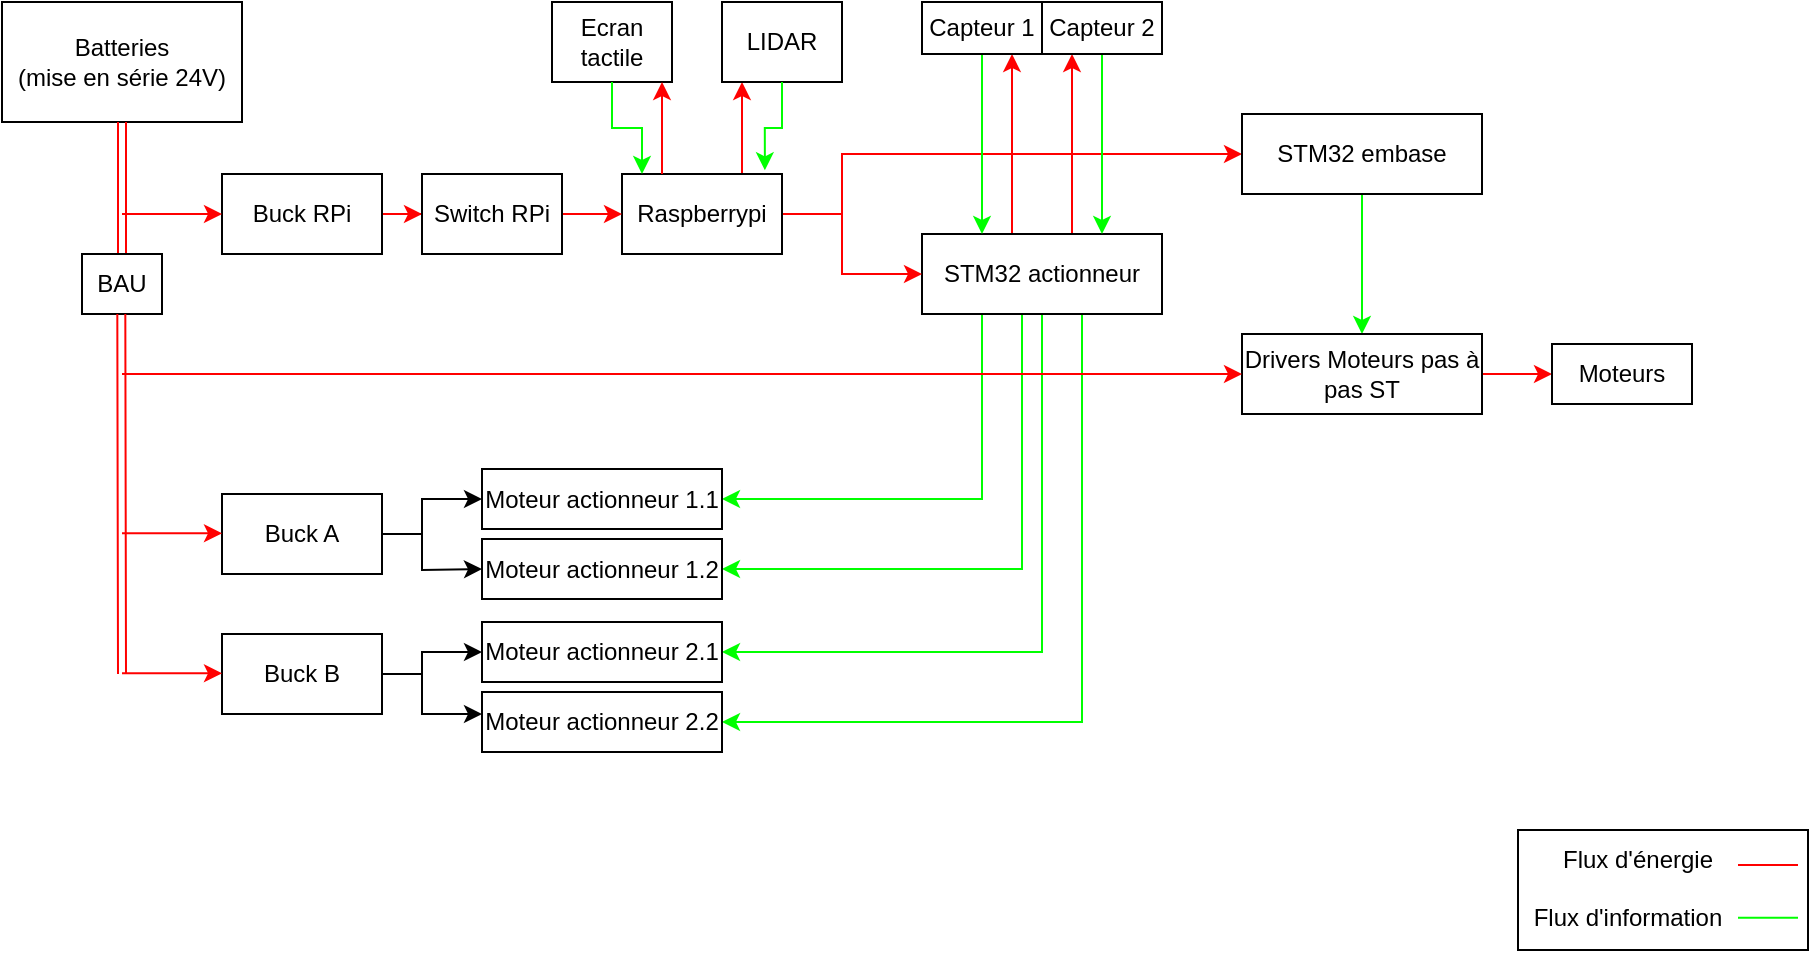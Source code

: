 <mxfile version="24.7.8">
  <diagram name="Page-1" id="hu3zxFh4W1NHt3CpsdvC">
    <mxGraphModel dx="2302" dy="1347" grid="1" gridSize="10" guides="1" tooltips="1" connect="1" arrows="1" fold="1" page="1" pageScale="1" pageWidth="1169" pageHeight="827" math="0" shadow="0">
      <root>
        <mxCell id="0" />
        <mxCell id="1" parent="0" />
        <mxCell id="WoMaA5T-QToIn6mIG-1T-1" value="Batteries&lt;div&gt;(mise en série 24V)&lt;/div&gt;" style="rounded=0;whiteSpace=wrap;html=1;" vertex="1" parent="1">
          <mxGeometry x="152" y="226" width="120" height="60" as="geometry" />
        </mxCell>
        <mxCell id="WoMaA5T-QToIn6mIG-1T-2" value="" style="shape=link;html=1;rounded=0;exitX=0.5;exitY=1;exitDx=0;exitDy=0;strokeColor=#ff0000;" edge="1" parent="1" source="WoMaA5T-QToIn6mIG-1T-1">
          <mxGeometry width="100" relative="1" as="geometry">
            <mxPoint x="167" y="456" as="sourcePoint" />
            <mxPoint x="212" y="352" as="targetPoint" />
          </mxGeometry>
        </mxCell>
        <mxCell id="WoMaA5T-QToIn6mIG-1T-6" style="edgeStyle=orthogonalEdgeStyle;rounded=0;orthogonalLoop=1;jettySize=auto;html=1;entryX=0;entryY=0.5;entryDx=0;entryDy=0;strokeColor=#FF0000;" edge="1" parent="1" source="WoMaA5T-QToIn6mIG-1T-3" target="WoMaA5T-QToIn6mIG-1T-4">
          <mxGeometry relative="1" as="geometry">
            <Array as="points">
              <mxPoint x="572" y="332" />
              <mxPoint x="572" y="302" />
            </Array>
          </mxGeometry>
        </mxCell>
        <mxCell id="WoMaA5T-QToIn6mIG-1T-43" style="edgeStyle=orthogonalEdgeStyle;rounded=0;orthogonalLoop=1;jettySize=auto;html=1;entryX=0.5;entryY=1;entryDx=0;entryDy=0;strokeColor=#FF0000;" edge="1" parent="1">
          <mxGeometry relative="1" as="geometry">
            <mxPoint x="522.0" y="312" as="sourcePoint" />
            <mxPoint x="522.0" y="266" as="targetPoint" />
          </mxGeometry>
        </mxCell>
        <mxCell id="WoMaA5T-QToIn6mIG-1T-3" value="Raspberrypi" style="rounded=0;whiteSpace=wrap;html=1;" vertex="1" parent="1">
          <mxGeometry x="462" y="312" width="80" height="40" as="geometry" />
        </mxCell>
        <mxCell id="WoMaA5T-QToIn6mIG-1T-28" style="edgeStyle=orthogonalEdgeStyle;rounded=0;orthogonalLoop=1;jettySize=auto;html=1;entryX=0.5;entryY=0;entryDx=0;entryDy=0;strokeColor=#00FF00;" edge="1" parent="1" source="WoMaA5T-QToIn6mIG-1T-4" target="WoMaA5T-QToIn6mIG-1T-13">
          <mxGeometry relative="1" as="geometry" />
        </mxCell>
        <mxCell id="WoMaA5T-QToIn6mIG-1T-4" value="STM32 embase" style="rounded=0;whiteSpace=wrap;html=1;" vertex="1" parent="1">
          <mxGeometry x="772" y="282" width="120" height="40" as="geometry" />
        </mxCell>
        <mxCell id="WoMaA5T-QToIn6mIG-1T-37" style="edgeStyle=orthogonalEdgeStyle;rounded=0;orthogonalLoop=1;jettySize=auto;html=1;entryX=1;entryY=0.5;entryDx=0;entryDy=0;strokeColor=#00FF00;" edge="1" parent="1" source="WoMaA5T-QToIn6mIG-1T-5" target="WoMaA5T-QToIn6mIG-1T-29">
          <mxGeometry relative="1" as="geometry">
            <Array as="points">
              <mxPoint x="642" y="474" />
            </Array>
          </mxGeometry>
        </mxCell>
        <mxCell id="WoMaA5T-QToIn6mIG-1T-38" style="edgeStyle=orthogonalEdgeStyle;rounded=0;orthogonalLoop=1;jettySize=auto;html=1;entryX=1;entryY=0.5;entryDx=0;entryDy=0;strokeColor=#00FF00;" edge="1" parent="1" source="WoMaA5T-QToIn6mIG-1T-5" target="WoMaA5T-QToIn6mIG-1T-30">
          <mxGeometry relative="1" as="geometry">
            <Array as="points">
              <mxPoint x="662" y="510" />
            </Array>
          </mxGeometry>
        </mxCell>
        <mxCell id="WoMaA5T-QToIn6mIG-1T-39" style="edgeStyle=orthogonalEdgeStyle;rounded=0;orthogonalLoop=1;jettySize=auto;html=1;entryX=1;entryY=0.5;entryDx=0;entryDy=0;strokeColor=#00FF00;" edge="1" parent="1" source="WoMaA5T-QToIn6mIG-1T-5" target="WoMaA5T-QToIn6mIG-1T-31">
          <mxGeometry relative="1" as="geometry">
            <Array as="points">
              <mxPoint x="672" y="551" />
            </Array>
          </mxGeometry>
        </mxCell>
        <mxCell id="WoMaA5T-QToIn6mIG-1T-40" style="edgeStyle=orthogonalEdgeStyle;rounded=0;orthogonalLoop=1;jettySize=auto;html=1;entryX=1;entryY=0.5;entryDx=0;entryDy=0;strokeColor=#00FF00;" edge="1" parent="1" source="WoMaA5T-QToIn6mIG-1T-5" target="WoMaA5T-QToIn6mIG-1T-32">
          <mxGeometry relative="1" as="geometry">
            <Array as="points">
              <mxPoint x="692" y="586" />
            </Array>
          </mxGeometry>
        </mxCell>
        <mxCell id="WoMaA5T-QToIn6mIG-1T-49" style="edgeStyle=orthogonalEdgeStyle;rounded=0;orthogonalLoop=1;jettySize=auto;html=1;entryX=0.75;entryY=1;entryDx=0;entryDy=0;strokeColor=#FF0000;" edge="1" parent="1" source="WoMaA5T-QToIn6mIG-1T-5" target="WoMaA5T-QToIn6mIG-1T-45">
          <mxGeometry relative="1" as="geometry">
            <Array as="points">
              <mxPoint x="657" y="322" />
              <mxPoint x="657" y="322" />
            </Array>
          </mxGeometry>
        </mxCell>
        <mxCell id="WoMaA5T-QToIn6mIG-1T-50" style="edgeStyle=orthogonalEdgeStyle;rounded=0;orthogonalLoop=1;jettySize=auto;html=1;entryX=0.25;entryY=1;entryDx=0;entryDy=0;strokeColor=#FF0000;" edge="1" parent="1" source="WoMaA5T-QToIn6mIG-1T-5" target="WoMaA5T-QToIn6mIG-1T-46">
          <mxGeometry relative="1" as="geometry">
            <Array as="points">
              <mxPoint x="687" y="312" />
              <mxPoint x="687" y="312" />
            </Array>
          </mxGeometry>
        </mxCell>
        <mxCell id="WoMaA5T-QToIn6mIG-1T-5" value="STM32 actionneur" style="rounded=0;whiteSpace=wrap;html=1;" vertex="1" parent="1">
          <mxGeometry x="612" y="342" width="120" height="40" as="geometry" />
        </mxCell>
        <mxCell id="WoMaA5T-QToIn6mIG-1T-7" value="" style="endArrow=classic;html=1;rounded=0;entryX=0;entryY=0.5;entryDx=0;entryDy=0;strokeColor=#FF0000;" edge="1" parent="1" target="WoMaA5T-QToIn6mIG-1T-5">
          <mxGeometry width="50" height="50" relative="1" as="geometry">
            <mxPoint x="572" y="332" as="sourcePoint" />
            <mxPoint x="512" y="452" as="targetPoint" />
            <Array as="points">
              <mxPoint x="572" y="352" />
              <mxPoint x="572" y="362" />
            </Array>
          </mxGeometry>
        </mxCell>
        <mxCell id="WoMaA5T-QToIn6mIG-1T-24" style="edgeStyle=orthogonalEdgeStyle;rounded=0;orthogonalLoop=1;jettySize=auto;html=1;entryX=0;entryY=0.5;entryDx=0;entryDy=0;strokeColor=#FF0000;" edge="1" parent="1" source="WoMaA5T-QToIn6mIG-1T-10" target="WoMaA5T-QToIn6mIG-1T-23">
          <mxGeometry relative="1" as="geometry" />
        </mxCell>
        <mxCell id="WoMaA5T-QToIn6mIG-1T-10" value="Buck RPi" style="rounded=0;whiteSpace=wrap;html=1;" vertex="1" parent="1">
          <mxGeometry x="262" y="312" width="80" height="40" as="geometry" />
        </mxCell>
        <mxCell id="WoMaA5T-QToIn6mIG-1T-12" value="" style="endArrow=classic;html=1;rounded=0;entryX=0;entryY=0.5;entryDx=0;entryDy=0;strokeColor=#FF0000;" edge="1" parent="1" target="WoMaA5T-QToIn6mIG-1T-10">
          <mxGeometry width="50" height="50" relative="1" as="geometry">
            <mxPoint x="212" y="332" as="sourcePoint" />
            <mxPoint x="382" y="362" as="targetPoint" />
          </mxGeometry>
        </mxCell>
        <mxCell id="WoMaA5T-QToIn6mIG-1T-16" style="edgeStyle=orthogonalEdgeStyle;rounded=0;orthogonalLoop=1;jettySize=auto;html=1;entryX=0;entryY=0.5;entryDx=0;entryDy=0;strokeColor=#FF0000;" edge="1" parent="1" source="WoMaA5T-QToIn6mIG-1T-13" target="WoMaA5T-QToIn6mIG-1T-15">
          <mxGeometry relative="1" as="geometry" />
        </mxCell>
        <mxCell id="WoMaA5T-QToIn6mIG-1T-13" value="Drivers Moteurs pas à pas ST" style="rounded=0;whiteSpace=wrap;html=1;" vertex="1" parent="1">
          <mxGeometry x="772" y="392" width="120" height="40" as="geometry" />
        </mxCell>
        <mxCell id="WoMaA5T-QToIn6mIG-1T-14" value="" style="endArrow=classic;html=1;rounded=0;entryX=0;entryY=0.5;entryDx=0;entryDy=0;strokeColor=#FF0000;" edge="1" parent="1" target="WoMaA5T-QToIn6mIG-1T-13">
          <mxGeometry width="50" height="50" relative="1" as="geometry">
            <mxPoint x="212" y="412" as="sourcePoint" />
            <mxPoint x="272" y="342" as="targetPoint" />
            <Array as="points">
              <mxPoint x="232" y="412" />
            </Array>
          </mxGeometry>
        </mxCell>
        <mxCell id="WoMaA5T-QToIn6mIG-1T-15" value="Moteurs" style="rounded=0;whiteSpace=wrap;html=1;" vertex="1" parent="1">
          <mxGeometry x="927" y="397" width="70" height="30" as="geometry" />
        </mxCell>
        <mxCell id="WoMaA5T-QToIn6mIG-1T-33" style="edgeStyle=orthogonalEdgeStyle;rounded=0;orthogonalLoop=1;jettySize=auto;html=1;entryX=0;entryY=0.5;entryDx=0;entryDy=0;" edge="1" parent="1" source="WoMaA5T-QToIn6mIG-1T-17" target="WoMaA5T-QToIn6mIG-1T-29">
          <mxGeometry relative="1" as="geometry">
            <Array as="points">
              <mxPoint x="362" y="492" />
              <mxPoint x="362" y="474" />
            </Array>
          </mxGeometry>
        </mxCell>
        <mxCell id="WoMaA5T-QToIn6mIG-1T-17" value="Buck A" style="rounded=0;whiteSpace=wrap;html=1;" vertex="1" parent="1">
          <mxGeometry x="262" y="472" width="80" height="40" as="geometry" />
        </mxCell>
        <mxCell id="WoMaA5T-QToIn6mIG-1T-34" style="edgeStyle=orthogonalEdgeStyle;rounded=0;orthogonalLoop=1;jettySize=auto;html=1;entryX=0;entryY=0.5;entryDx=0;entryDy=0;" edge="1" parent="1" source="WoMaA5T-QToIn6mIG-1T-18" target="WoMaA5T-QToIn6mIG-1T-31">
          <mxGeometry relative="1" as="geometry">
            <Array as="points">
              <mxPoint x="362" y="562" />
              <mxPoint x="362" y="551" />
            </Array>
          </mxGeometry>
        </mxCell>
        <mxCell id="WoMaA5T-QToIn6mIG-1T-18" value="Buck B" style="rounded=0;whiteSpace=wrap;html=1;" vertex="1" parent="1">
          <mxGeometry x="262" y="542" width="80" height="40" as="geometry" />
        </mxCell>
        <mxCell id="WoMaA5T-QToIn6mIG-1T-19" value="" style="endArrow=classic;html=1;rounded=0;entryX=0;entryY=0.5;entryDx=0;entryDy=0;strokeColor=#FF0000;" edge="1" parent="1">
          <mxGeometry width="50" height="50" relative="1" as="geometry">
            <mxPoint x="212" y="491.66" as="sourcePoint" />
            <mxPoint x="262" y="491.66" as="targetPoint" />
            <Array as="points">
              <mxPoint x="232" y="491.66" />
            </Array>
          </mxGeometry>
        </mxCell>
        <mxCell id="WoMaA5T-QToIn6mIG-1T-20" value="" style="endArrow=classic;html=1;rounded=0;entryX=0;entryY=0.5;entryDx=0;entryDy=0;strokeColor=#FF0000;" edge="1" parent="1">
          <mxGeometry width="50" height="50" relative="1" as="geometry">
            <mxPoint x="212" y="561.66" as="sourcePoint" />
            <mxPoint x="262" y="561.66" as="targetPoint" />
            <Array as="points">
              <mxPoint x="232" y="561.66" />
            </Array>
          </mxGeometry>
        </mxCell>
        <mxCell id="WoMaA5T-QToIn6mIG-1T-21" value="BAU" style="rounded=0;whiteSpace=wrap;html=1;" vertex="1" parent="1">
          <mxGeometry x="192" y="352" width="40" height="30" as="geometry" />
        </mxCell>
        <mxCell id="WoMaA5T-QToIn6mIG-1T-22" value="" style="shape=link;html=1;rounded=0;exitX=0.5;exitY=1;exitDx=0;exitDy=0;strokeColor=#ff0000;" edge="1" parent="1">
          <mxGeometry width="100" relative="1" as="geometry">
            <mxPoint x="211.66" y="382" as="sourcePoint" />
            <mxPoint x="212" y="562" as="targetPoint" />
          </mxGeometry>
        </mxCell>
        <mxCell id="WoMaA5T-QToIn6mIG-1T-25" style="edgeStyle=orthogonalEdgeStyle;rounded=0;orthogonalLoop=1;jettySize=auto;html=1;entryX=0;entryY=0.5;entryDx=0;entryDy=0;strokeColor=#FF0000;" edge="1" parent="1" source="WoMaA5T-QToIn6mIG-1T-23" target="WoMaA5T-QToIn6mIG-1T-3">
          <mxGeometry relative="1" as="geometry" />
        </mxCell>
        <mxCell id="WoMaA5T-QToIn6mIG-1T-23" value="Switch RPi" style="rounded=0;whiteSpace=wrap;html=1;" vertex="1" parent="1">
          <mxGeometry x="362" y="312" width="70" height="40" as="geometry" />
        </mxCell>
        <mxCell id="WoMaA5T-QToIn6mIG-1T-29" value="Moteur actionneur 1.1" style="rounded=0;whiteSpace=wrap;html=1;" vertex="1" parent="1">
          <mxGeometry x="392" y="459.5" width="120" height="30" as="geometry" />
        </mxCell>
        <mxCell id="WoMaA5T-QToIn6mIG-1T-30" value="Moteur actionneur 1.2" style="rounded=0;whiteSpace=wrap;html=1;" vertex="1" parent="1">
          <mxGeometry x="392" y="494.5" width="120" height="30" as="geometry" />
        </mxCell>
        <mxCell id="WoMaA5T-QToIn6mIG-1T-31" value="Moteur actionneur 2.1" style="rounded=0;whiteSpace=wrap;html=1;" vertex="1" parent="1">
          <mxGeometry x="392" y="536" width="120" height="30" as="geometry" />
        </mxCell>
        <mxCell id="WoMaA5T-QToIn6mIG-1T-32" value="Moteur actionneur 2.2" style="rounded=0;whiteSpace=wrap;html=1;" vertex="1" parent="1">
          <mxGeometry x="392" y="571" width="120" height="30" as="geometry" />
        </mxCell>
        <mxCell id="WoMaA5T-QToIn6mIG-1T-35" value="" style="endArrow=classic;html=1;rounded=0;entryX=0;entryY=0.5;entryDx=0;entryDy=0;" edge="1" parent="1" target="WoMaA5T-QToIn6mIG-1T-30">
          <mxGeometry width="50" height="50" relative="1" as="geometry">
            <mxPoint x="362" y="492" as="sourcePoint" />
            <mxPoint x="562" y="452" as="targetPoint" />
            <Array as="points">
              <mxPoint x="362" y="510" />
            </Array>
          </mxGeometry>
        </mxCell>
        <mxCell id="WoMaA5T-QToIn6mIG-1T-36" value="" style="endArrow=classic;html=1;rounded=0;entryX=0;entryY=0.5;entryDx=0;entryDy=0;" edge="1" parent="1">
          <mxGeometry width="50" height="50" relative="1" as="geometry">
            <mxPoint x="362" y="562" as="sourcePoint" />
            <mxPoint x="392" y="582" as="targetPoint" />
            <Array as="points">
              <mxPoint x="362" y="582" />
            </Array>
          </mxGeometry>
        </mxCell>
        <mxCell id="WoMaA5T-QToIn6mIG-1T-42" value="LIDAR" style="rounded=0;whiteSpace=wrap;html=1;" vertex="1" parent="1">
          <mxGeometry x="512" y="226" width="60" height="40" as="geometry" />
        </mxCell>
        <mxCell id="WoMaA5T-QToIn6mIG-1T-47" style="edgeStyle=orthogonalEdgeStyle;rounded=0;orthogonalLoop=1;jettySize=auto;html=1;entryX=0.25;entryY=0;entryDx=0;entryDy=0;strokeColor=#00FF00;" edge="1" parent="1" source="WoMaA5T-QToIn6mIG-1T-45" target="WoMaA5T-QToIn6mIG-1T-5">
          <mxGeometry relative="1" as="geometry">
            <Array as="points">
              <mxPoint x="642" y="272" />
              <mxPoint x="642" y="272" />
            </Array>
          </mxGeometry>
        </mxCell>
        <mxCell id="WoMaA5T-QToIn6mIG-1T-45" value="Capteur 1" style="rounded=0;whiteSpace=wrap;html=1;" vertex="1" parent="1">
          <mxGeometry x="612" y="226" width="60" height="26" as="geometry" />
        </mxCell>
        <mxCell id="WoMaA5T-QToIn6mIG-1T-48" style="edgeStyle=orthogonalEdgeStyle;rounded=0;orthogonalLoop=1;jettySize=auto;html=1;entryX=0.75;entryY=0;entryDx=0;entryDy=0;strokeColor=#00FF00;" edge="1" parent="1" source="WoMaA5T-QToIn6mIG-1T-46" target="WoMaA5T-QToIn6mIG-1T-5">
          <mxGeometry relative="1" as="geometry">
            <Array as="points">
              <mxPoint x="702" y="272" />
              <mxPoint x="702" y="272" />
            </Array>
          </mxGeometry>
        </mxCell>
        <mxCell id="WoMaA5T-QToIn6mIG-1T-46" value="Capteur 2" style="rounded=0;whiteSpace=wrap;html=1;" vertex="1" parent="1">
          <mxGeometry x="672" y="226" width="60" height="26" as="geometry" />
        </mxCell>
        <mxCell id="WoMaA5T-QToIn6mIG-1T-51" value="Ecran tactile" style="rounded=0;whiteSpace=wrap;html=1;" vertex="1" parent="1">
          <mxGeometry x="427" y="226" width="60" height="40" as="geometry" />
        </mxCell>
        <mxCell id="WoMaA5T-QToIn6mIG-1T-52" style="edgeStyle=orthogonalEdgeStyle;rounded=0;orthogonalLoop=1;jettySize=auto;html=1;entryX=0.893;entryY=-0.046;entryDx=0;entryDy=0;entryPerimeter=0;strokeColor=#00FF00;" edge="1" parent="1" source="WoMaA5T-QToIn6mIG-1T-42" target="WoMaA5T-QToIn6mIG-1T-3">
          <mxGeometry relative="1" as="geometry">
            <Array as="points">
              <mxPoint x="542" y="289" />
              <mxPoint x="533" y="289" />
            </Array>
          </mxGeometry>
        </mxCell>
        <mxCell id="WoMaA5T-QToIn6mIG-1T-53" style="edgeStyle=orthogonalEdgeStyle;rounded=0;orthogonalLoop=1;jettySize=auto;html=1;entryX=0.5;entryY=1;entryDx=0;entryDy=0;strokeColor=#FF0000;" edge="1" parent="1">
          <mxGeometry relative="1" as="geometry">
            <mxPoint x="482.0" y="312" as="sourcePoint" />
            <mxPoint x="482.0" y="266" as="targetPoint" />
          </mxGeometry>
        </mxCell>
        <mxCell id="WoMaA5T-QToIn6mIG-1T-54" style="edgeStyle=orthogonalEdgeStyle;rounded=0;orthogonalLoop=1;jettySize=auto;html=1;entryX=0.125;entryY=0;entryDx=0;entryDy=0;entryPerimeter=0;strokeColor=#00FF00;" edge="1" parent="1" source="WoMaA5T-QToIn6mIG-1T-51" target="WoMaA5T-QToIn6mIG-1T-3">
          <mxGeometry relative="1" as="geometry" />
        </mxCell>
        <mxCell id="WoMaA5T-QToIn6mIG-1T-60" value="" style="rounded=0;whiteSpace=wrap;html=1;" vertex="1" parent="1">
          <mxGeometry x="910" y="640" width="145" height="60" as="geometry" />
        </mxCell>
        <mxCell id="WoMaA5T-QToIn6mIG-1T-64" value="Flux d&#39;énergie" style="text;html=1;align=center;verticalAlign=middle;whiteSpace=wrap;rounded=0;" vertex="1" parent="1">
          <mxGeometry x="925" y="640" width="90" height="30" as="geometry" />
        </mxCell>
        <mxCell id="WoMaA5T-QToIn6mIG-1T-65" value="Flux d&#39;information" style="text;html=1;align=center;verticalAlign=middle;whiteSpace=wrap;rounded=0;" vertex="1" parent="1">
          <mxGeometry x="915" y="669" width="100" height="30" as="geometry" />
        </mxCell>
        <mxCell id="WoMaA5T-QToIn6mIG-1T-66" value="" style="endArrow=none;html=1;rounded=0;strokeColor=#FF0000;" edge="1" parent="1">
          <mxGeometry width="50" height="50" relative="1" as="geometry">
            <mxPoint x="1020" y="657.5" as="sourcePoint" />
            <mxPoint x="1050" y="657.5" as="targetPoint" />
          </mxGeometry>
        </mxCell>
        <mxCell id="WoMaA5T-QToIn6mIG-1T-67" value="" style="endArrow=none;html=1;rounded=0;strokeColor=#00FF00;" edge="1" parent="1">
          <mxGeometry width="50" height="50" relative="1" as="geometry">
            <mxPoint x="1020" y="683.87" as="sourcePoint" />
            <mxPoint x="1050" y="683.87" as="targetPoint" />
          </mxGeometry>
        </mxCell>
      </root>
    </mxGraphModel>
  </diagram>
</mxfile>
